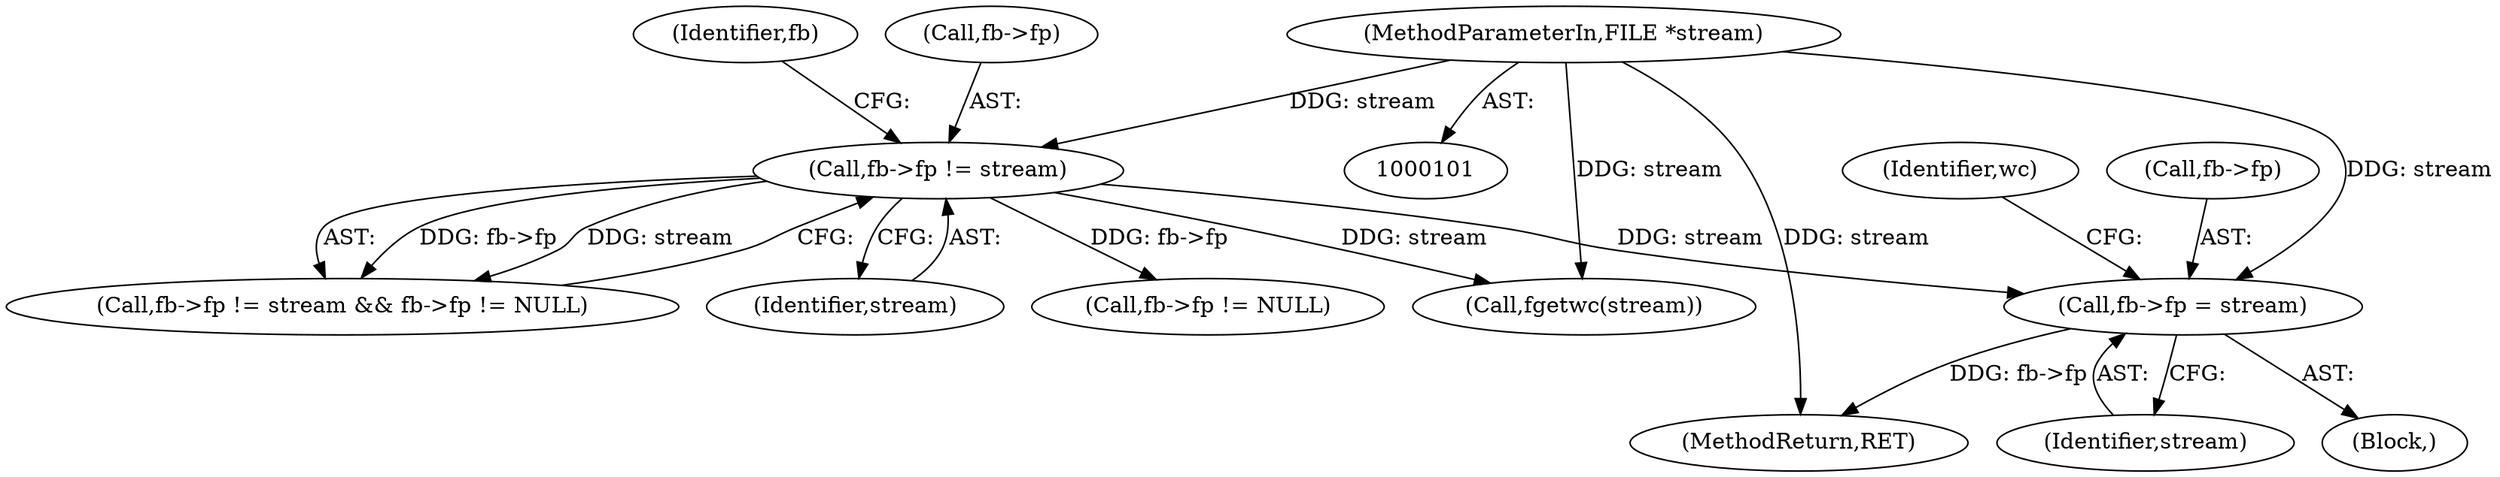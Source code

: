 digraph "0_libbsd_c8f0723d2b4520bdd6b9eb7c3e7976de726d7ff7@pointer" {
"1000141" [label="(Call,fb->fp = stream)"];
"1000119" [label="(Call,fb->fp != stream)"];
"1000102" [label="(MethodParameterIn,FILE *stream)"];
"1000149" [label="(Identifier,wc)"];
"1000227" [label="(MethodReturn,RET)"];
"1000102" [label="(MethodParameterIn,FILE *stream)"];
"1000124" [label="(Call,fb->fp != NULL)"];
"1000119" [label="(Call,fb->fp != stream)"];
"1000142" [label="(Call,fb->fp)"];
"1000120" [label="(Call,fb->fp)"];
"1000126" [label="(Identifier,fb)"];
"1000150" [label="(Call,fgetwc(stream))"];
"1000104" [label="(Block,)"];
"1000145" [label="(Identifier,stream)"];
"1000141" [label="(Call,fb->fp = stream)"];
"1000118" [label="(Call,fb->fp != stream && fb->fp != NULL)"];
"1000123" [label="(Identifier,stream)"];
"1000141" -> "1000104"  [label="AST: "];
"1000141" -> "1000145"  [label="CFG: "];
"1000142" -> "1000141"  [label="AST: "];
"1000145" -> "1000141"  [label="AST: "];
"1000149" -> "1000141"  [label="CFG: "];
"1000141" -> "1000227"  [label="DDG: fb->fp"];
"1000119" -> "1000141"  [label="DDG: stream"];
"1000102" -> "1000141"  [label="DDG: stream"];
"1000119" -> "1000118"  [label="AST: "];
"1000119" -> "1000123"  [label="CFG: "];
"1000120" -> "1000119"  [label="AST: "];
"1000123" -> "1000119"  [label="AST: "];
"1000126" -> "1000119"  [label="CFG: "];
"1000118" -> "1000119"  [label="CFG: "];
"1000119" -> "1000118"  [label="DDG: fb->fp"];
"1000119" -> "1000118"  [label="DDG: stream"];
"1000102" -> "1000119"  [label="DDG: stream"];
"1000119" -> "1000124"  [label="DDG: fb->fp"];
"1000119" -> "1000150"  [label="DDG: stream"];
"1000102" -> "1000101"  [label="AST: "];
"1000102" -> "1000227"  [label="DDG: stream"];
"1000102" -> "1000150"  [label="DDG: stream"];
}

